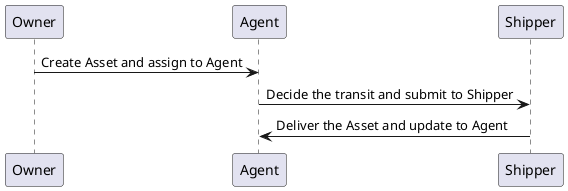 @startuml
Owner -> Agent: Create Asset and assign to Agent
Agent -> Shipper: Decide the transit and submit to Shipper
Shipper -> Agent:  Deliver the Asset and update to Agent
@enduml